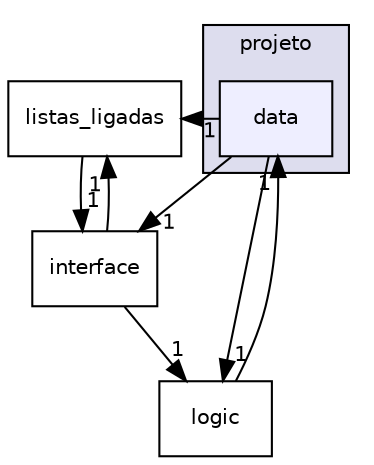 digraph "/home/vac/Desktop/uMinho/periodo02/LI2PL7G6/projeto/data" {
  compound=true
  node [ fontsize="10", fontname="Helvetica"];
  edge [ labelfontsize="10", labelfontname="Helvetica"];
  subgraph clusterdir_7e5d7e004b344f685f59d01929914aa0 {
    graph [ bgcolor="#ddddee", pencolor="black", label="projeto" fontname="Helvetica", fontsize="10", URL="dir_7e5d7e004b344f685f59d01929914aa0.html"]
  dir_72d6d4d139fc2809cfa24345fee1c786 [shape=box, label="data", style="filled", fillcolor="#eeeeff", pencolor="black", URL="dir_72d6d4d139fc2809cfa24345fee1c786.html"];
  }
  dir_5355fed6cc9f3593a5bb91f3f9d95378 [shape=box label="listas_ligadas" URL="dir_5355fed6cc9f3593a5bb91f3f9d95378.html"];
  dir_3924cb794333f3827dc4f454bbc6e9ca [shape=box label="interface" URL="dir_3924cb794333f3827dc4f454bbc6e9ca.html"];
  dir_9aed3e724a98e0e08878e2eb37f766cc [shape=box label="logic" URL="dir_9aed3e724a98e0e08878e2eb37f766cc.html"];
  dir_5355fed6cc9f3593a5bb91f3f9d95378->dir_3924cb794333f3827dc4f454bbc6e9ca [headlabel="1", labeldistance=1.5 headhref="dir_000004_000003.html"];
  dir_3924cb794333f3827dc4f454bbc6e9ca->dir_5355fed6cc9f3593a5bb91f3f9d95378 [headlabel="1", labeldistance=1.5 headhref="dir_000003_000004.html"];
  dir_3924cb794333f3827dc4f454bbc6e9ca->dir_9aed3e724a98e0e08878e2eb37f766cc [headlabel="1", labeldistance=1.5 headhref="dir_000003_000005.html"];
  dir_72d6d4d139fc2809cfa24345fee1c786->dir_5355fed6cc9f3593a5bb91f3f9d95378 [headlabel="1", labeldistance=1.5 headhref="dir_000002_000004.html"];
  dir_72d6d4d139fc2809cfa24345fee1c786->dir_3924cb794333f3827dc4f454bbc6e9ca [headlabel="1", labeldistance=1.5 headhref="dir_000002_000003.html"];
  dir_72d6d4d139fc2809cfa24345fee1c786->dir_9aed3e724a98e0e08878e2eb37f766cc [headlabel="1", labeldistance=1.5 headhref="dir_000002_000005.html"];
  dir_9aed3e724a98e0e08878e2eb37f766cc->dir_72d6d4d139fc2809cfa24345fee1c786 [headlabel="1", labeldistance=1.5 headhref="dir_000005_000002.html"];
}
